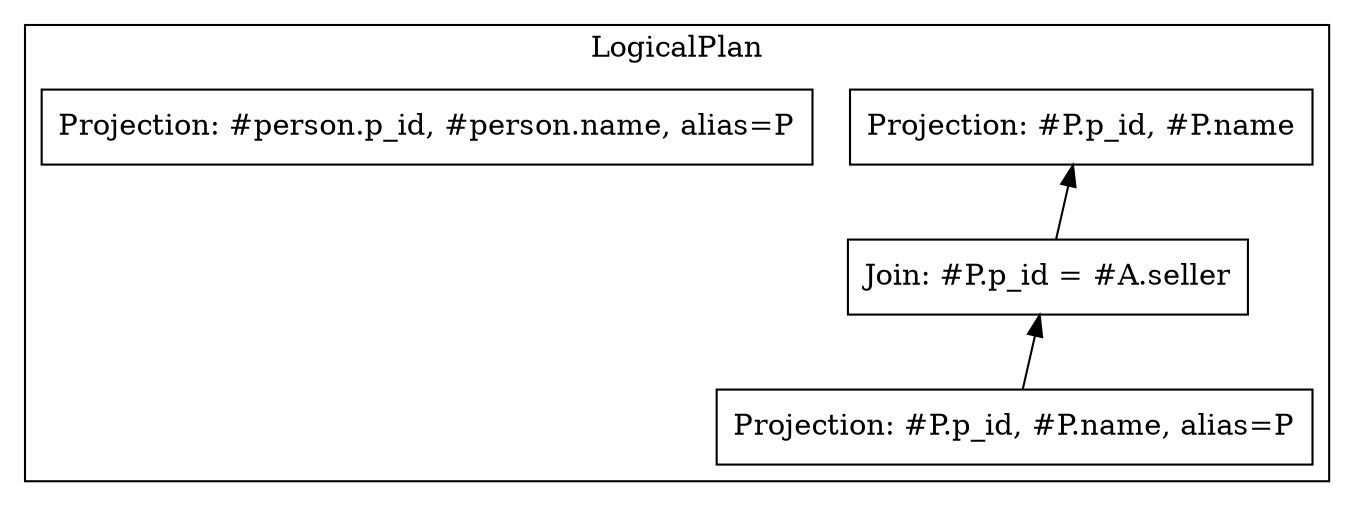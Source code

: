 
digraph {
  subgraph cluster_1
  {
    graph[label="LogicalPlan"]
    2[shape=box label="Projection: #P.p_id, #P.name"]
    3[shape=box label="Join: #P.p_id = #A.seller"]
    2 -> 3 [arrowhead=none, arrowtail=normal, dir=back]
    4[shape=box label="Projection: #P.p_id, #P.name, alias=P"]
    3 -> 4 [arrowhead=none, arrowtail=normal, dir=back]
    5[shape=box label="Projection: #person.p_id, #person.name, alias=P"]
  }
  {
  }
}
